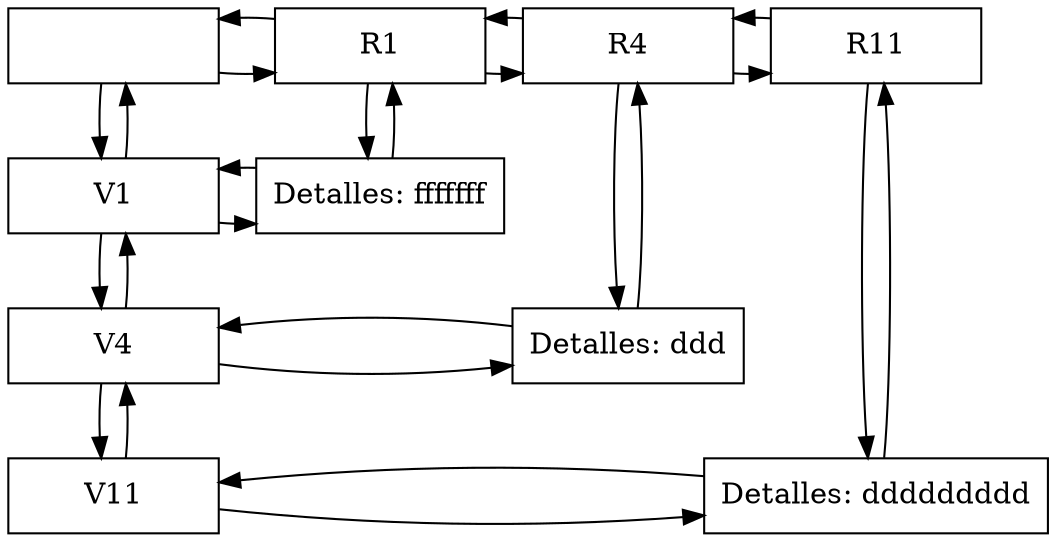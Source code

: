 digraph G {
    node [shape=box width=1.4];
    n0 [label="" group=0];
    V1 [label="V1" group=0];
    V4 [label="V4" group=0];
    V11 [label="V11" group=0];
    R1 [label="R1" group=1];
    R4 [label="R4" group=2];
    R11 [label="R11" group=3];
    N1_1 [label="Detalles: fffffff" group=1];
    N4_4 [label="Detalles: ddd" group=2];
    N11_11 [label="Detalles: ddddddddd" group=3];
    n0 -> R1 -> R4 -> R11;
    R11 -> R4 -> R1 -> n0;
    V1 -> N1_1;
    N1_1 -> V1;
    V4 -> N4_4;
    N4_4 -> V4;
    V11 -> N11_11;
    N11_11 -> V11;
    n0 -> V1 -> V4 -> V11;
    V11 -> V4 -> V1 -> n0;
    R1 -> N1_1;
    N1_1 -> R1;
    R4 -> N4_4;
    N4_4 -> R4;
    R11 -> N11_11;
    N11_11 -> R11;
    { rank=same; n0; R1; R4; R11; };
    { rank=same; V1; N1_1; };
    { rank=same; V4; N4_4; };
    { rank=same; V11; N11_11; };
}

